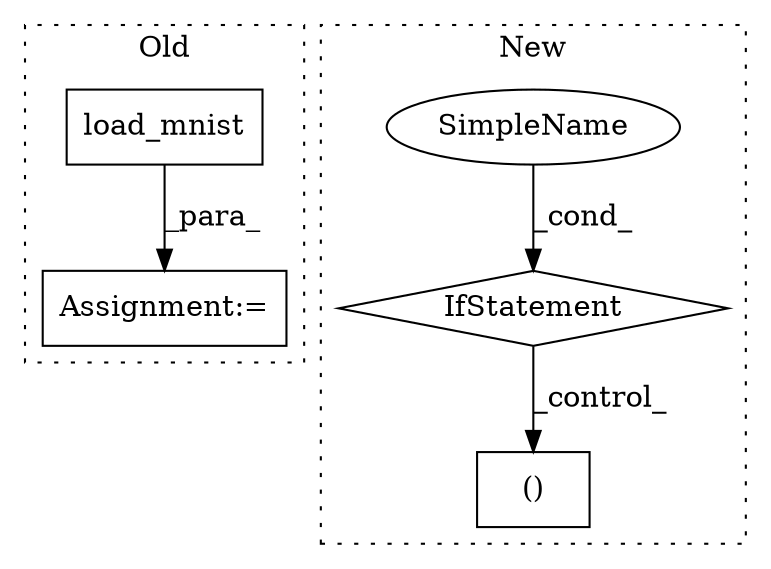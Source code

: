 digraph G {
subgraph cluster0 {
1 [label="load_mnist" a="32" s="3046" l="12" shape="box"];
5 [label="Assignment:=" a="7" s="3044" l="2" shape="box"];
label = "Old";
style="dotted";
}
subgraph cluster1 {
2 [label="()" a="106" s="4022" l="41" shape="box"];
3 [label="IfStatement" a="25" s="4153" l="64" shape="diamond"];
4 [label="SimpleName" a="42" s="4212" l="5" shape="ellipse"];
label = "New";
style="dotted";
}
1 -> 5 [label="_para_"];
3 -> 2 [label="_control_"];
4 -> 3 [label="_cond_"];
}